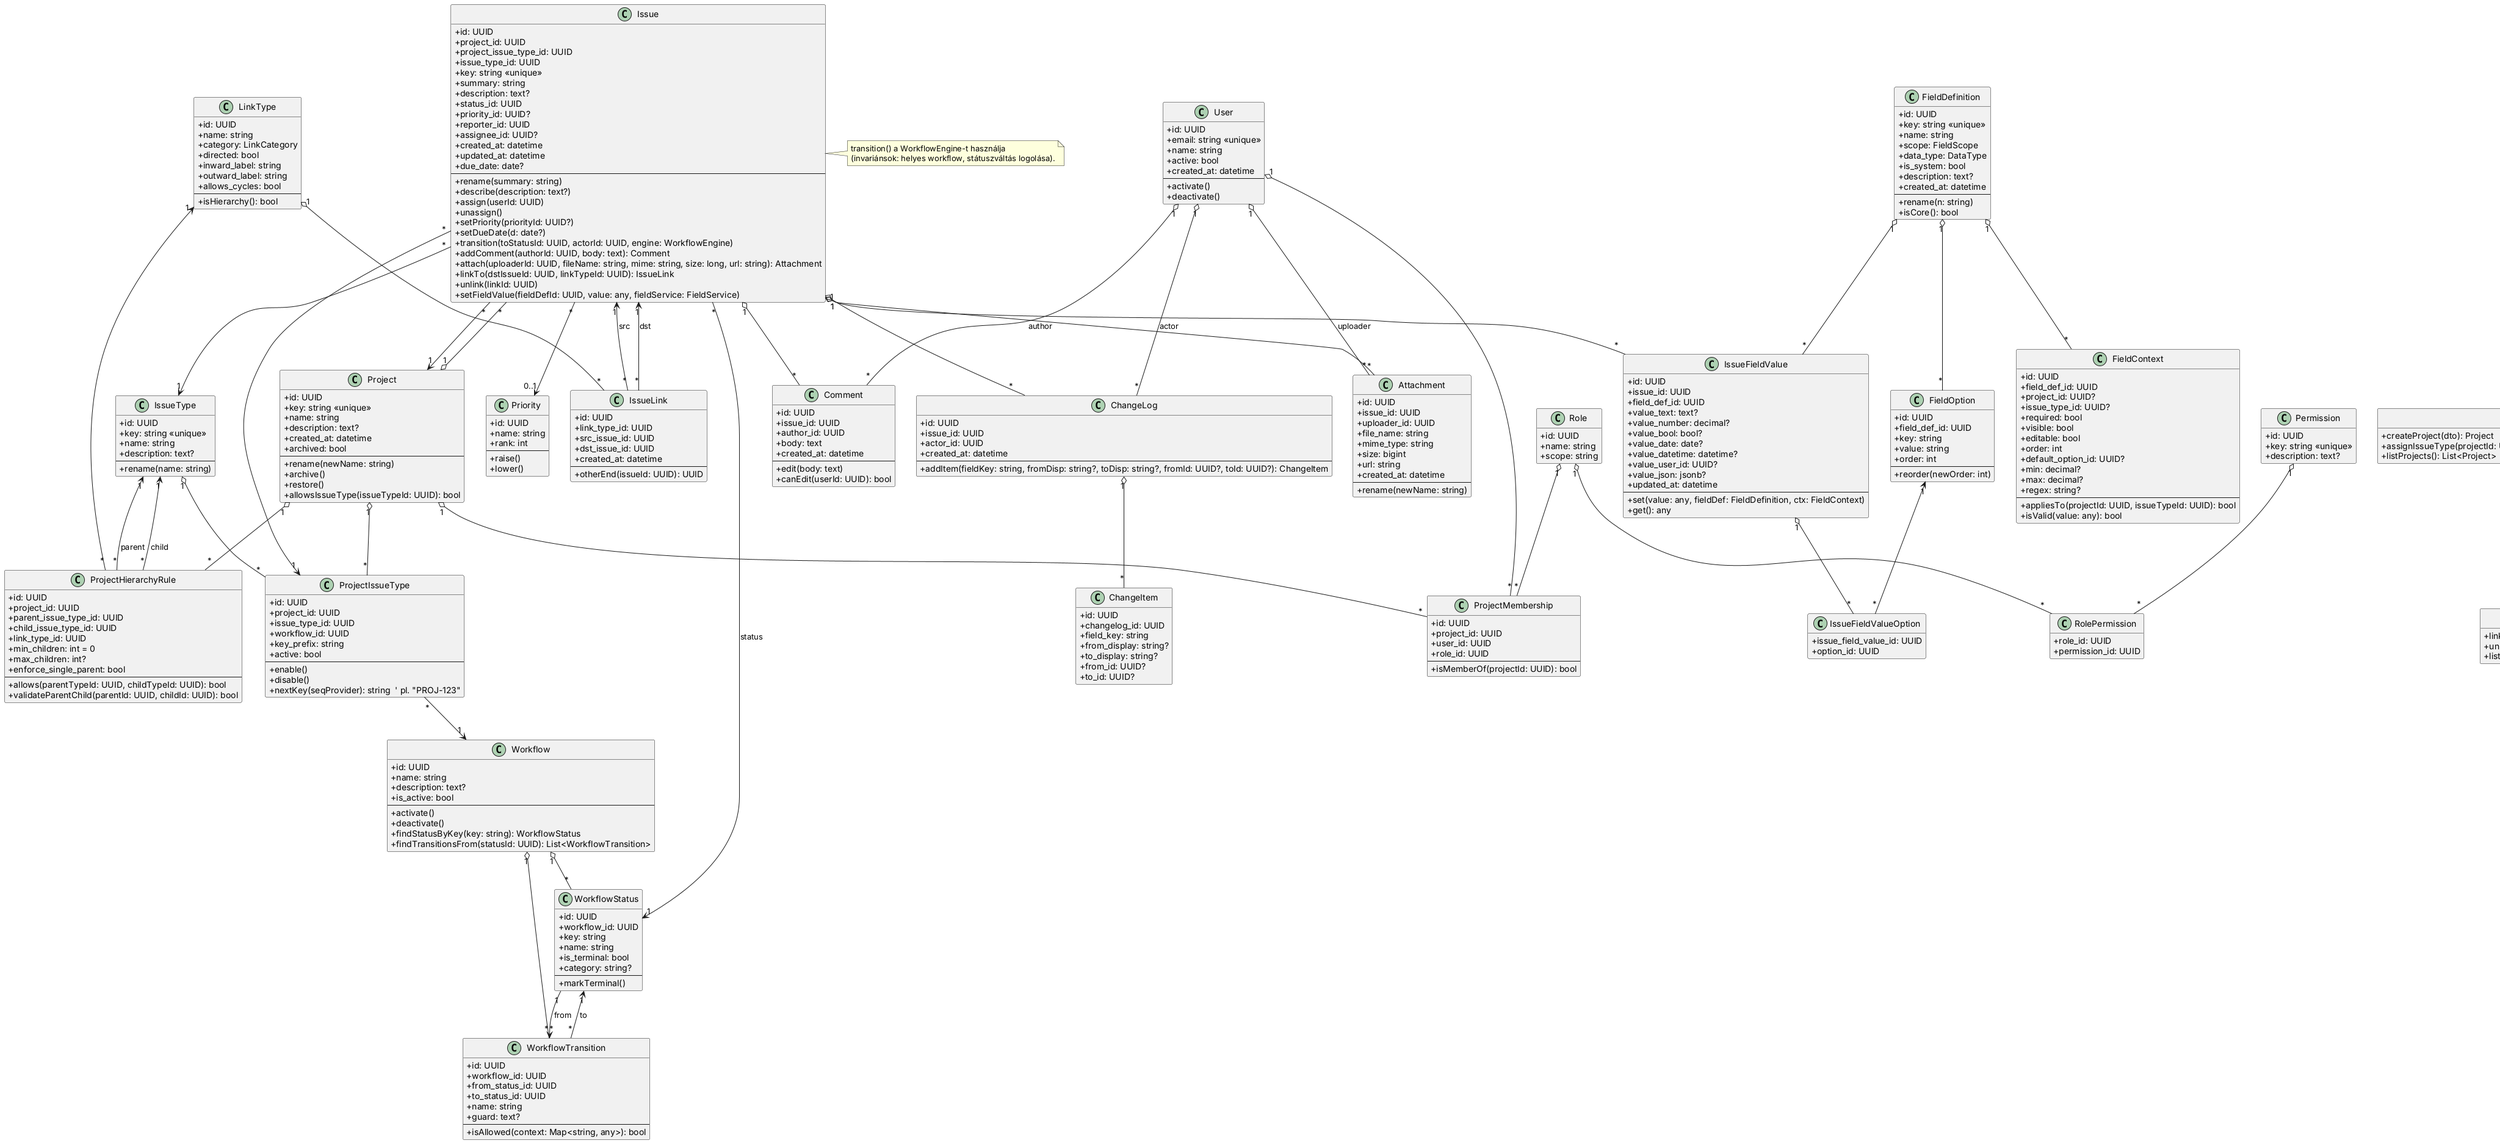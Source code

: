 @startuml
' ===== Beállítások
hide empty members
skinparam classAttributeIconSize 0
skinparam packageStyle rectangle
skinparam defaultFontName "Inter"

' ===== Enums (változatlan)
enum FieldScope {
CORE
CUSTOM
}
enum DataType {
TEXT
NUMBER
BOOL
DATE
DATETIME
USER
OPTION
MULTI_OPTION
LINK
}
enum LinkCategory {
HIERARCHY
RELATES
BLOCKS
DUPLICATES
}

' ===== Core domain (mezők + MÓDSZEREK)
class Project {
  +id: UUID
  +key: string <<unique>>
  +name: string
  +description: text?
  +created_at: datetime
  +archived: bool
  --
  +rename(newName: string)
  +archive()
  +restore()
  +allowsIssueType(issueTypeId: UUID): bool
}

class IssueType {
  +id: UUID
  +key: string <<unique>>
  +name: string
  +description: text?
  --
  +rename(name: string)
}

class Workflow {
  +id: UUID
  +name: string
  +description: text?
  +is_active: bool
  --
  +activate()
  +deactivate()
  +findStatusByKey(key: string): WorkflowStatus
  +findTransitionsFrom(statusId: UUID): List<WorkflowTransition>
}

class WorkflowStatus {
  +id: UUID
  +workflow_id: UUID
  +key: string
  +name: string
  +is_terminal: bool
  +category: string?
  --
  +markTerminal()
}

class WorkflowTransition {
  +id: UUID
  +workflow_id: UUID
  +from_status_id: UUID
  +to_status_id: UUID
  +name: string
  +guard: text?
  --
  +isAllowed(context: Map<string, any>): bool
}

class ProjectIssueType {
  +id: UUID
  +project_id: UUID
  +issue_type_id: UUID
  +workflow_id: UUID
  +key_prefix: string
  +active: bool
  --
  +enable()
  +disable()
  +nextKey(seqProvider): string  ' pl. "PROJ-123"
}

class Priority {
  +id: UUID
  +name: string
  +rank: int
  --
  +raise()
  +lower()
}

class Issue {
  +id: UUID
  +project_id: UUID
  +project_issue_type_id: UUID
  +issue_type_id: UUID
  +key: string <<unique>>
  +summary: string
  +description: text?
  +status_id: UUID
  +priority_id: UUID?
  +reporter_id: UUID
  +assignee_id: UUID?
  +created_at: datetime
  +updated_at: datetime
  +due_date: date?
  --
  +rename(summary: string)
  +describe(description: text?)
  +assign(userId: UUID)
  +unassign()
  +setPriority(priorityId: UUID?)
  +setDueDate(d: date?)
  +transition(toStatusId: UUID, actorId: UUID, engine: WorkflowEngine)
  +addComment(authorId: UUID, body: text): Comment
  +attach(uploaderId: UUID, fileName: string, mime: string, size: long, url: string): Attachment
  +linkTo(dstIssueId: UUID, linkTypeId: UUID): IssueLink
  +unlink(linkId: UUID)
  +setFieldValue(fieldDefId: UUID, value: any, fieldService: FieldService)
}

' ===== Linking & hierarchy
class LinkType {
  +id: UUID
  +name: string
  +category: LinkCategory
  +directed: bool
  +inward_label: string
  +outward_label: string
  +allows_cycles: bool
  --
  +isHierarchy(): bool
}

class IssueLink {
  +id: UUID
  +link_type_id: UUID
  +src_issue_id: UUID
  +dst_issue_id: UUID
  +created_at: datetime
  --
  +otherEnd(issueId: UUID): UUID
}

class ProjectHierarchyRule {
  +id: UUID
  +project_id: UUID
  +parent_issue_type_id: UUID
  +child_issue_type_id: UUID
  +link_type_id: UUID
  +min_children: int = 0
  +max_children: int?
  +enforce_single_parent: bool
  --
  +allows(parentTypeId: UUID, childTypeId: UUID): bool
  +validateParentChild(parentId: UUID, childId: UUID): bool
}

' ===== Fields (definíciók + MÓDSZEREK)
class FieldDefinition {
  +id: UUID
  +key: string <<unique>>
  +name: string
  +scope: FieldScope
  +data_type: DataType
  +is_system: bool
  +description: text?
  +created_at: datetime
  --
  +rename(n: string)
  +isCore(): bool
}

class FieldOption {
  +id: UUID
  +field_def_id: UUID
  +key: string
  +value: string
  +order: int
  --
  +reorder(newOrder: int)
}

class FieldContext {
  +id: UUID
  +field_def_id: UUID
  +project_id: UUID?
  +issue_type_id: UUID?
  +required: bool
  +visible: bool
  +editable: bool
  +order: int
  +default_option_id: UUID?
  +min: decimal?
  +max: decimal?
  +regex: string?
  --
  +appliesTo(projectId: UUID, issueTypeId: UUID): bool
  +isValid(value: any): bool
}

class IssueFieldValue {
  +id: UUID
  +issue_id: UUID
  +field_def_id: UUID
  +value_text: text?
  +value_number: decimal?
  +value_bool: bool?
  +value_date: date?
  +value_datetime: datetime?
  +value_user_id: UUID?
  +value_json: jsonb?
  +updated_at: datetime
  --
  +set(value: any, fieldDef: FieldDefinition, ctx: FieldContext)
  +get(): any
}

class IssueFieldValueOption {
  +issue_field_value_id: UUID
  +option_id: UUID
}

' ===== Users & permissions (MVP-ben egyszerűsítve)
class User {
  +id: UUID
  +email: string <<unique>>
  +name: string
  +active: bool
  +created_at: datetime
  --
  +activate()
  +deactivate()
}

class ProjectMembership {
  +id: UUID
  +project_id: UUID
  +user_id: UUID
  +role_id: UUID
  --
  +isMemberOf(projectId: UUID): bool
}

class Role {
  +id: UUID
  +name: string
  +scope: string
}

class Permission {
  +id: UUID
  +key: string <<unique>>
  +description: text?
}

class RolePermission {
  +role_id: UUID
  +permission_id: UUID
}

' ===== Collaboration & audit
class Comment {
  +id: UUID
  +issue_id: UUID
  +author_id: UUID
  +body: text
  +created_at: datetime
  --
  +edit(body: text)
  +canEdit(userId: UUID): bool
}

class Attachment {
  +id: UUID
  +issue_id: UUID
  +uploader_id: UUID
  +file_name: string
  +mime_type: string
  +size: bigint
  +url: string
  +created_at: datetime
  --
  +rename(newName: string)
}

class ChangeLog {
  +id: UUID
  +issue_id: UUID
  +actor_id: UUID
  +created_at: datetime
  --
  +addItem(fieldKey: string, fromDisp: string?, toDisp: string?, fromId: UUID?, toId: UUID?): ChangeItem
}

class ChangeItem {
  +id: UUID
  +changelog_id: UUID
  +field_key: string
  +from_display: string?
  +to_display: string?
  +from_id: UUID?
  +to_id: UUID?
}

' ===== Application Services (MVP)
class AuthService {
  +login(email: string, password: string): TokenPair
  +refresh(refreshToken: string): TokenPair
  +me(userId: UUID): User
}

class ProjectService {
  +createProject(dto): Project
  +assignIssueType(projectId: UUID, issueTypeId: UUID, workflowId: UUID, keyPrefix: string): ProjectIssueType
  +listProjects(): List<Project>
}

class WorkflowEngine {
  +canTransition(issue: Issue, toStatus: UUID, actorId: UUID): bool
  +performTransition(issue: Issue, toStatus: UUID, actorId: UUID): ChangeLog
}

class IssueService {
  +createIssue(projectId: UUID, pitId: UUID, reporterId: UUID, payload): Issue
  +updateIssue(issueId: UUID, patch): Issue
  +get(issueId: UUID): Issue
  +list(projectId: UUID, filters): Page<Issue>
}

class FieldService {
  +setValue(issueId: UUID, fieldDefId: UUID, value: any): IssueFieldValue
  +getValue(issueId: UUID, fieldDefId: UUID): any
  +validate(fieldDefId: UUID, context: FieldContext, value: any): bool
}

class LinkService {
  +link(srcId: UUID, dstId: UUID, linkTypeId: UUID): IssueLink
  +unlink(linkId: UUID)
  +listLinks(issueId: UUID): List<IssueLink>
}

class AttachmentService {
  +upload(issueId: UUID, fileMeta): Attachment
  +remove(attachmentId: UUID)
}

class ChangeLogService {
  +history(issueId: UUID): List<ChangeLog>
}

' ===== Kapcsolatok (mint az előző UML2-ben)
Project "1" o-- "*" Issue
Project "1" o-- "*" ProjectIssueType
IssueType "1" o-- "*" ProjectIssueType
ProjectIssueType "*" --> "1" Workflow
Workflow "1" o-- "*" WorkflowStatus
Workflow "1" o-- "*" WorkflowTransition
WorkflowStatus "1" <-- "*" WorkflowTransition : to
WorkflowStatus "1" --> "*" WorkflowTransition : from

Issue "*" --> "1" Project
Issue "*" --> "1" IssueType
Issue "*" --> "1" ProjectIssueType
Issue "*" --> "0..1" Priority
Issue "*" --> "1" WorkflowStatus : status

LinkType "1" o-- "*" IssueLink
Issue "1" <-- "*" IssueLink : src
Issue "1" <-- "*" IssueLink : dst

Project "1" o-- "*" ProjectHierarchyRule
IssueType "1" <-- "*" ProjectHierarchyRule : parent
IssueType "1" <-- "*" ProjectHierarchyRule : child
LinkType "1" <-- "*" ProjectHierarchyRule

FieldDefinition "1" o-- "*" FieldOption
FieldDefinition "1" o-- "*" FieldContext
FieldDefinition "1" o-- "*" IssueFieldValue
Issue "1" o-- "*" IssueFieldValue
IssueFieldValue "1" o-- "*" IssueFieldValueOption
FieldOption "1" <-- "*" IssueFieldValueOption

User "1" o-- "*" ProjectMembership
Project "1" o-- "*" ProjectMembership
Role "1" o-- "*" ProjectMembership
Role "1" o-- "*" RolePermission
Permission "1" o-- "*" RolePermission

Issue "1" o-- "*" Comment
User "1" o-- "*" Comment : author
Issue "1" o-- "*" Attachment
User "1" o-- "*" Attachment : uploader

Issue "1" o-- "*" ChangeLog
ChangeLog "1" o-- "*" ChangeItem
User "1" o-- "*" ChangeLog : actor

' ===== Jegyzetek (rövidítve az előzőből)
note right of Issue
transition() a WorkflowEngine-t használja
(invariánsok: helyes workflow, státuszváltás logolása).
end note

@enduml